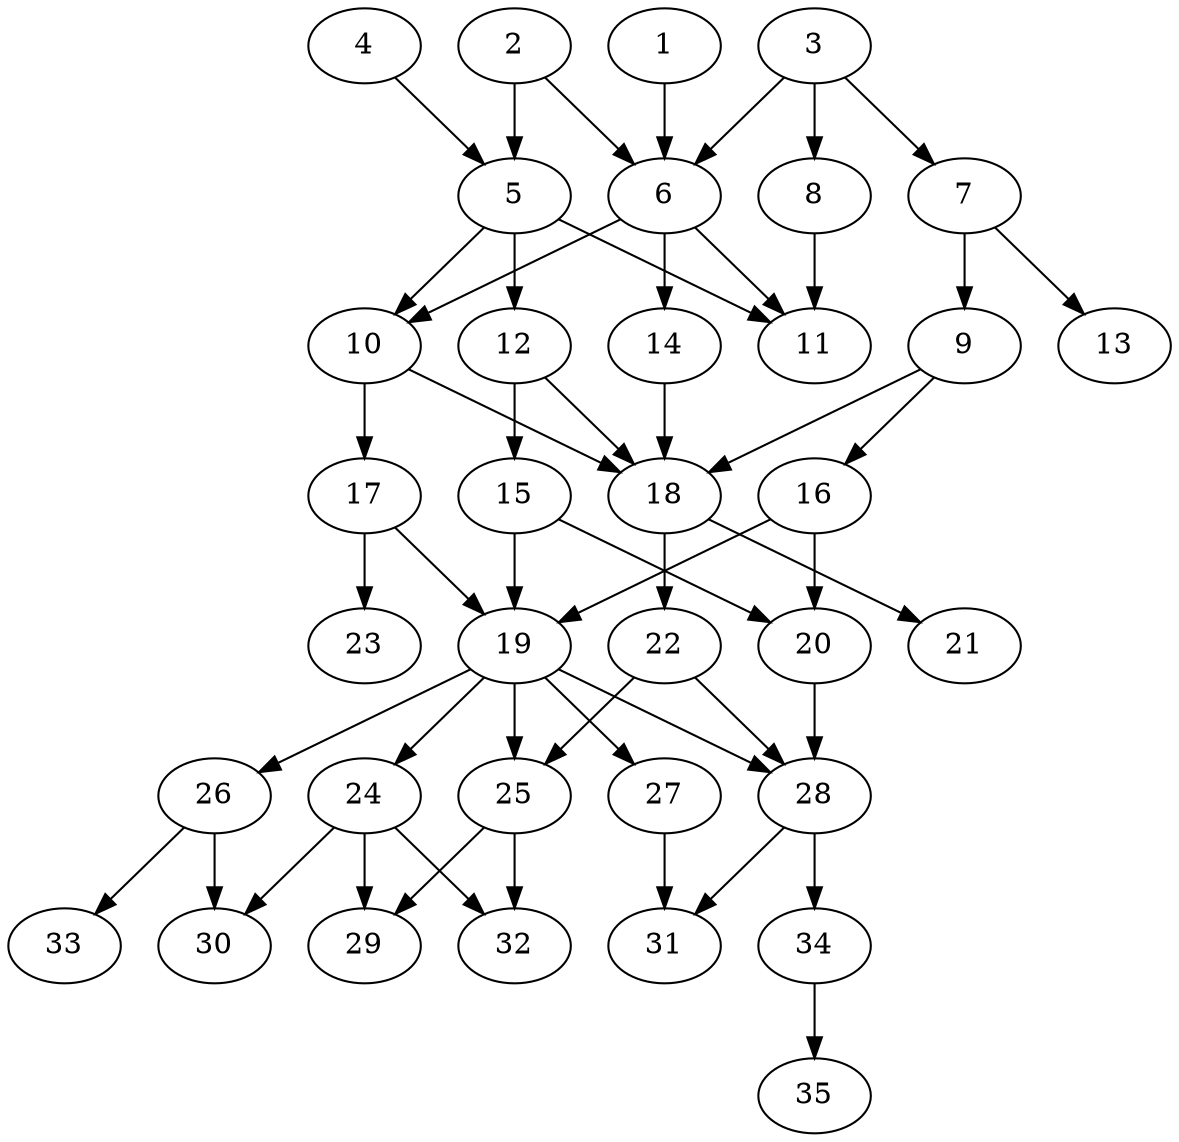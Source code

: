 // DAG automatically generated by daggen at Thu Oct  3 14:05:37 2019
// ./daggen --dot -n 35 --ccr 0.3 --fat 0.5 --regular 0.7 --density 0.6 --mindata 5242880 --maxdata 52428800 
digraph G {
  1 [size="69963093", alpha="0.08", expect_size="20988928"] 
  1 -> 6 [size ="20988928"]
  2 [size="125351253", alpha="0.10", expect_size="37605376"] 
  2 -> 5 [size ="37605376"]
  2 -> 6 [size ="37605376"]
  3 [size="121231360", alpha="0.17", expect_size="36369408"] 
  3 -> 6 [size ="36369408"]
  3 -> 7 [size ="36369408"]
  3 -> 8 [size ="36369408"]
  4 [size="86377813", alpha="0.05", expect_size="25913344"] 
  4 -> 5 [size ="25913344"]
  5 [size="73287680", alpha="0.12", expect_size="21986304"] 
  5 -> 10 [size ="21986304"]
  5 -> 11 [size ="21986304"]
  5 -> 12 [size ="21986304"]
  6 [size="79643307", alpha="0.11", expect_size="23892992"] 
  6 -> 10 [size ="23892992"]
  6 -> 11 [size ="23892992"]
  6 -> 14 [size ="23892992"]
  7 [size="126143147", alpha="0.02", expect_size="37842944"] 
  7 -> 9 [size ="37842944"]
  7 -> 13 [size ="37842944"]
  8 [size="122531840", alpha="0.07", expect_size="36759552"] 
  8 -> 11 [size ="36759552"]
  9 [size="171963733", alpha="0.14", expect_size="51589120"] 
  9 -> 16 [size ="51589120"]
  9 -> 18 [size ="51589120"]
  10 [size="133635413", alpha="0.13", expect_size="40090624"] 
  10 -> 17 [size ="40090624"]
  10 -> 18 [size ="40090624"]
  11 [size="88371200", alpha="0.14", expect_size="26511360"] 
  12 [size="148616533", alpha="0.04", expect_size="44584960"] 
  12 -> 15 [size ="44584960"]
  12 -> 18 [size ="44584960"]
  13 [size="66942293", alpha="0.11", expect_size="20082688"] 
  14 [size="45281280", alpha="0.18", expect_size="13584384"] 
  14 -> 18 [size ="13584384"]
  15 [size="87456427", alpha="0.08", expect_size="26236928"] 
  15 -> 19 [size ="26236928"]
  15 -> 20 [size ="26236928"]
  16 [size="22773760", alpha="0.06", expect_size="6832128"] 
  16 -> 19 [size ="6832128"]
  16 -> 20 [size ="6832128"]
  17 [size="111342933", alpha="0.09", expect_size="33402880"] 
  17 -> 19 [size ="33402880"]
  17 -> 23 [size ="33402880"]
  18 [size="124562773", alpha="0.13", expect_size="37368832"] 
  18 -> 21 [size ="37368832"]
  18 -> 22 [size ="37368832"]
  19 [size="22869333", alpha="0.14", expect_size="6860800"] 
  19 -> 24 [size ="6860800"]
  19 -> 25 [size ="6860800"]
  19 -> 26 [size ="6860800"]
  19 -> 27 [size ="6860800"]
  19 -> 28 [size ="6860800"]
  20 [size="135331840", alpha="0.11", expect_size="40599552"] 
  20 -> 28 [size ="40599552"]
  21 [size="76707840", alpha="0.15", expect_size="23012352"] 
  22 [size="30621013", alpha="0.12", expect_size="9186304"] 
  22 -> 25 [size ="9186304"]
  22 -> 28 [size ="9186304"]
  23 [size="62272853", alpha="0.03", expect_size="18681856"] 
  24 [size="150050133", alpha="0.02", expect_size="45015040"] 
  24 -> 29 [size ="45015040"]
  24 -> 30 [size ="45015040"]
  24 -> 32 [size ="45015040"]
  25 [size="135188480", alpha="0.08", expect_size="40556544"] 
  25 -> 29 [size ="40556544"]
  25 -> 32 [size ="40556544"]
  26 [size="39212373", alpha="0.02", expect_size="11763712"] 
  26 -> 30 [size ="11763712"]
  26 -> 33 [size ="11763712"]
  27 [size="83633493", alpha="0.10", expect_size="25090048"] 
  27 -> 31 [size ="25090048"]
  28 [size="157736960", alpha="0.12", expect_size="47321088"] 
  28 -> 31 [size ="47321088"]
  28 -> 34 [size ="47321088"]
  29 [size="106233173", alpha="0.13", expect_size="31869952"] 
  30 [size="62498133", alpha="0.09", expect_size="18749440"] 
  31 [size="151552000", alpha="0.14", expect_size="45465600"] 
  32 [size="111312213", alpha="0.15", expect_size="33393664"] 
  33 [size="49650347", alpha="0.03", expect_size="14895104"] 
  34 [size="70328320", alpha="0.14", expect_size="21098496"] 
  34 -> 35 [size ="21098496"]
  35 [size="84961280", alpha="0.15", expect_size="25488384"] 
}
